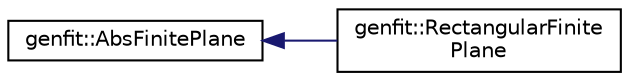digraph "Graphical Class Hierarchy"
{
 // LATEX_PDF_SIZE
  edge [fontname="Helvetica",fontsize="10",labelfontname="Helvetica",labelfontsize="10"];
  node [fontname="Helvetica",fontsize="10",shape=record];
  rankdir="LR";
  Node0 [label="genfit::AbsFinitePlane",height=0.2,width=0.4,color="black", fillcolor="white", style="filled",URL="$classgenfit_1_1AbsFinitePlane.html",tooltip="Abstract base class for finite detector planes."];
  Node0 -> Node1 [dir="back",color="midnightblue",fontsize="10",style="solid",fontname="Helvetica"];
  Node1 [label="genfit::RectangularFinite\lPlane",height=0.2,width=0.4,color="black", fillcolor="white", style="filled",URL="$classgenfit_1_1RectangularFinitePlane.html",tooltip="Rectangular finite plane."];
}

